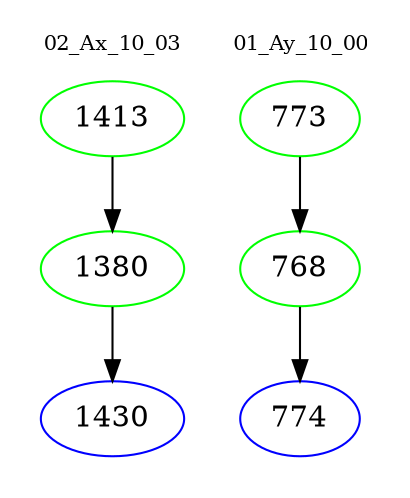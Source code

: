 digraph{
subgraph cluster_0 {
color = white
label = "02_Ax_10_03";
fontsize=10;
T0_1413 [label="1413", color="green"]
T0_1413 -> T0_1380 [color="black"]
T0_1380 [label="1380", color="green"]
T0_1380 -> T0_1430 [color="black"]
T0_1430 [label="1430", color="blue"]
}
subgraph cluster_1 {
color = white
label = "01_Ay_10_00";
fontsize=10;
T1_773 [label="773", color="green"]
T1_773 -> T1_768 [color="black"]
T1_768 [label="768", color="green"]
T1_768 -> T1_774 [color="black"]
T1_774 [label="774", color="blue"]
}
}
